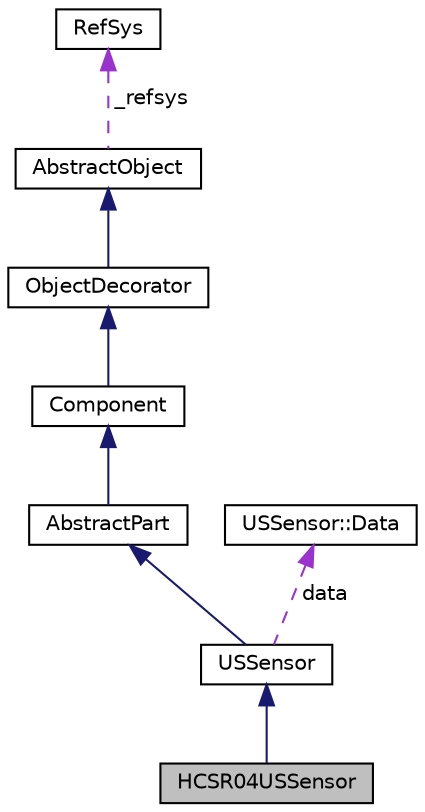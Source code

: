 digraph "HCSR04USSensor"
{
  edge [fontname="Helvetica",fontsize="10",labelfontname="Helvetica",labelfontsize="10"];
  node [fontname="Helvetica",fontsize="10",shape=record];
  Node6 [label="HCSR04USSensor",height=0.2,width=0.4,color="black", fillcolor="grey75", style="filled", fontcolor="black"];
  Node7 -> Node6 [dir="back",color="midnightblue",fontsize="10",style="solid",fontname="Helvetica"];
  Node7 [label="USSensor",height=0.2,width=0.4,color="black", fillcolor="white", style="filled",URL="$classUSSensor.html",tooltip="Generic Ultrasonic Sensor Model. "];
  Node8 -> Node7 [dir="back",color="midnightblue",fontsize="10",style="solid",fontname="Helvetica"];
  Node8 [label="AbstractPart",height=0.2,width=0.4,color="black", fillcolor="white", style="filled",URL="$classAbstractPart.html",tooltip="Color decorator. "];
  Node9 -> Node8 [dir="back",color="midnightblue",fontsize="10",style="solid",fontname="Helvetica"];
  Node9 [label="Component",height=0.2,width=0.4,color="black", fillcolor="white", style="filled",URL="$classComponent.html",tooltip="Component class. "];
  Node10 -> Node9 [dir="back",color="midnightblue",fontsize="10",style="solid",fontname="Helvetica"];
  Node10 [label="ObjectDecorator",height=0.2,width=0.4,color="black", fillcolor="white", style="filled",URL="$classObjectDecorator.html",tooltip="Abstract object decorator interface. "];
  Node11 -> Node10 [dir="back",color="midnightblue",fontsize="10",style="solid",fontname="Helvetica"];
  Node11 [label="AbstractObject",height=0.2,width=0.4,color="black", fillcolor="white", style="filled",URL="$classAbstractObject.html",tooltip="Abstract object interface. "];
  Node12 -> Node11 [dir="back",color="darkorchid3",fontsize="10",style="dashed",label=" _refsys" ,fontname="Helvetica"];
  Node12 [label="RefSys",height=0.2,width=0.4,color="black", fillcolor="white", style="filled",URL="$classRefSys.html",tooltip="3D point primitive object "];
  Node13 -> Node7 [dir="back",color="darkorchid3",fontsize="10",style="dashed",label=" data" ,fontname="Helvetica"];
  Node13 [label="USSensor::Data",height=0.2,width=0.4,color="black", fillcolor="white", style="filled",URL="$structUSSensor_1_1Data.html"];
}
